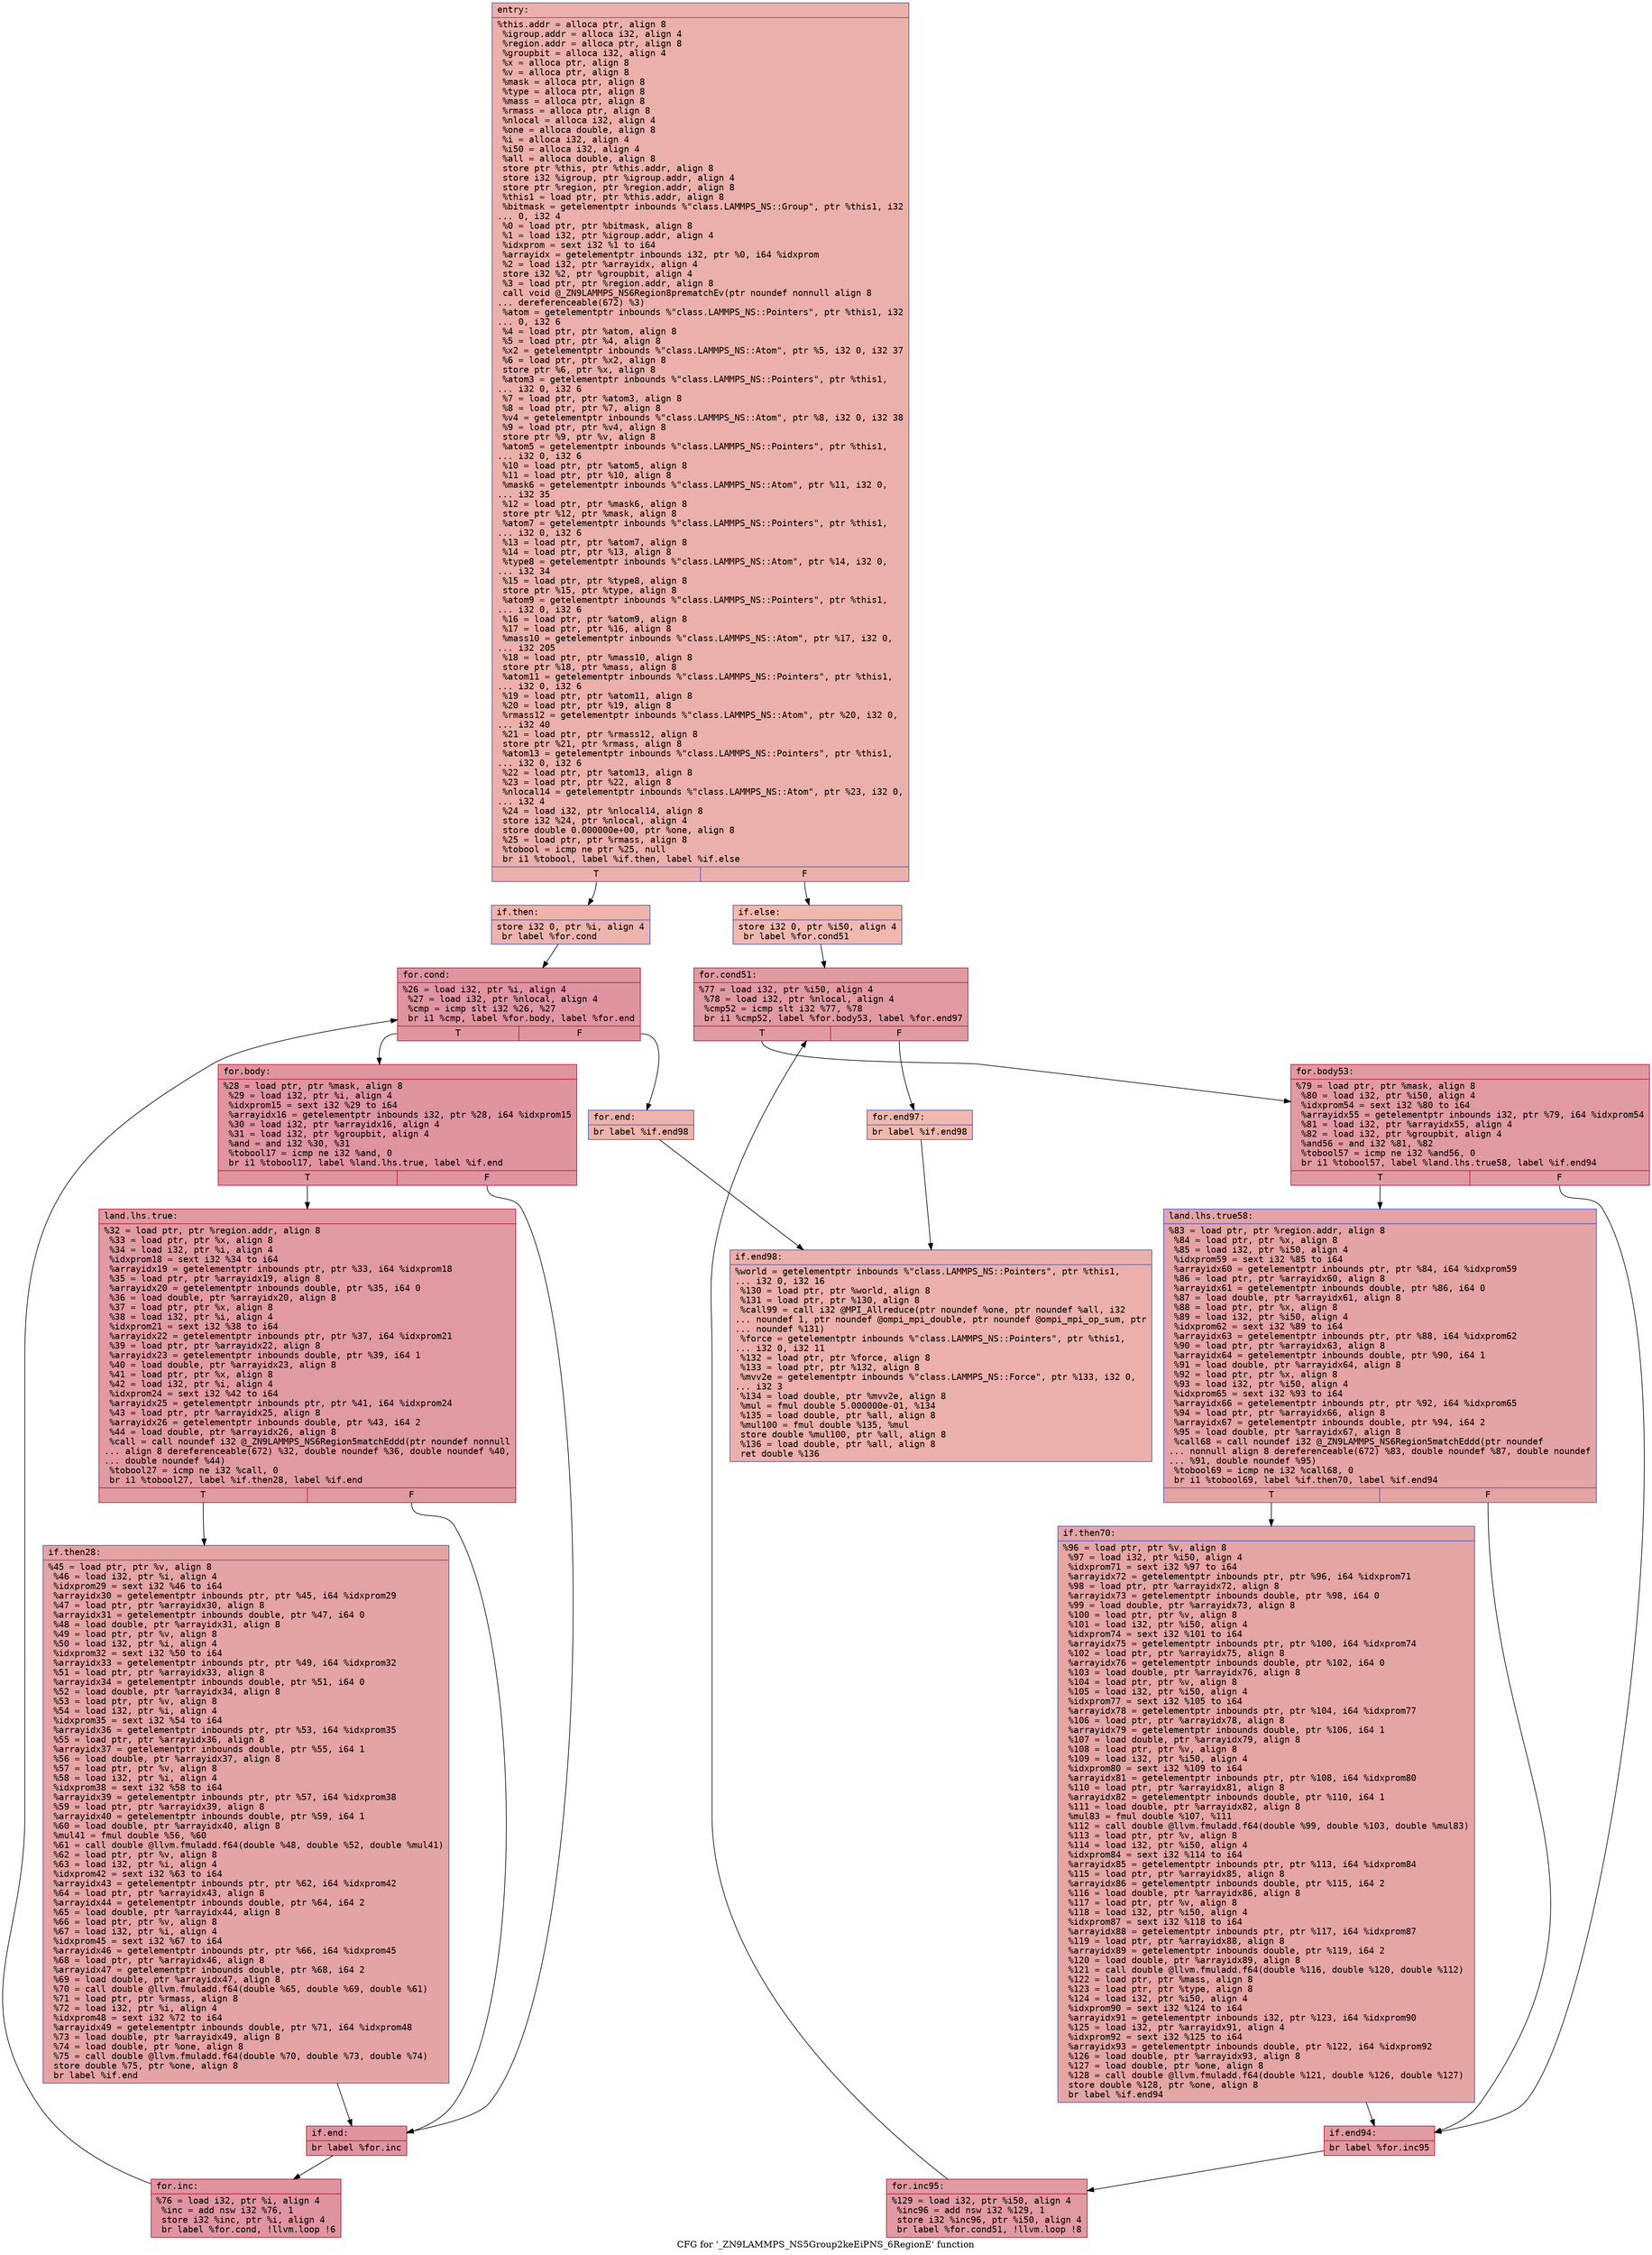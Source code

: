 digraph "CFG for '_ZN9LAMMPS_NS5Group2keEiPNS_6RegionE' function" {
	label="CFG for '_ZN9LAMMPS_NS5Group2keEiPNS_6RegionE' function";

	Node0x55ba30447870 [shape=record,color="#3d50c3ff", style=filled, fillcolor="#d24b4070" fontname="Courier",label="{entry:\l|  %this.addr = alloca ptr, align 8\l  %igroup.addr = alloca i32, align 4\l  %region.addr = alloca ptr, align 8\l  %groupbit = alloca i32, align 4\l  %x = alloca ptr, align 8\l  %v = alloca ptr, align 8\l  %mask = alloca ptr, align 8\l  %type = alloca ptr, align 8\l  %mass = alloca ptr, align 8\l  %rmass = alloca ptr, align 8\l  %nlocal = alloca i32, align 4\l  %one = alloca double, align 8\l  %i = alloca i32, align 4\l  %i50 = alloca i32, align 4\l  %all = alloca double, align 8\l  store ptr %this, ptr %this.addr, align 8\l  store i32 %igroup, ptr %igroup.addr, align 4\l  store ptr %region, ptr %region.addr, align 8\l  %this1 = load ptr, ptr %this.addr, align 8\l  %bitmask = getelementptr inbounds %\"class.LAMMPS_NS::Group\", ptr %this1, i32\l... 0, i32 4\l  %0 = load ptr, ptr %bitmask, align 8\l  %1 = load i32, ptr %igroup.addr, align 4\l  %idxprom = sext i32 %1 to i64\l  %arrayidx = getelementptr inbounds i32, ptr %0, i64 %idxprom\l  %2 = load i32, ptr %arrayidx, align 4\l  store i32 %2, ptr %groupbit, align 4\l  %3 = load ptr, ptr %region.addr, align 8\l  call void @_ZN9LAMMPS_NS6Region8prematchEv(ptr noundef nonnull align 8\l... dereferenceable(672) %3)\l  %atom = getelementptr inbounds %\"class.LAMMPS_NS::Pointers\", ptr %this1, i32\l... 0, i32 6\l  %4 = load ptr, ptr %atom, align 8\l  %5 = load ptr, ptr %4, align 8\l  %x2 = getelementptr inbounds %\"class.LAMMPS_NS::Atom\", ptr %5, i32 0, i32 37\l  %6 = load ptr, ptr %x2, align 8\l  store ptr %6, ptr %x, align 8\l  %atom3 = getelementptr inbounds %\"class.LAMMPS_NS::Pointers\", ptr %this1,\l... i32 0, i32 6\l  %7 = load ptr, ptr %atom3, align 8\l  %8 = load ptr, ptr %7, align 8\l  %v4 = getelementptr inbounds %\"class.LAMMPS_NS::Atom\", ptr %8, i32 0, i32 38\l  %9 = load ptr, ptr %v4, align 8\l  store ptr %9, ptr %v, align 8\l  %atom5 = getelementptr inbounds %\"class.LAMMPS_NS::Pointers\", ptr %this1,\l... i32 0, i32 6\l  %10 = load ptr, ptr %atom5, align 8\l  %11 = load ptr, ptr %10, align 8\l  %mask6 = getelementptr inbounds %\"class.LAMMPS_NS::Atom\", ptr %11, i32 0,\l... i32 35\l  %12 = load ptr, ptr %mask6, align 8\l  store ptr %12, ptr %mask, align 8\l  %atom7 = getelementptr inbounds %\"class.LAMMPS_NS::Pointers\", ptr %this1,\l... i32 0, i32 6\l  %13 = load ptr, ptr %atom7, align 8\l  %14 = load ptr, ptr %13, align 8\l  %type8 = getelementptr inbounds %\"class.LAMMPS_NS::Atom\", ptr %14, i32 0,\l... i32 34\l  %15 = load ptr, ptr %type8, align 8\l  store ptr %15, ptr %type, align 8\l  %atom9 = getelementptr inbounds %\"class.LAMMPS_NS::Pointers\", ptr %this1,\l... i32 0, i32 6\l  %16 = load ptr, ptr %atom9, align 8\l  %17 = load ptr, ptr %16, align 8\l  %mass10 = getelementptr inbounds %\"class.LAMMPS_NS::Atom\", ptr %17, i32 0,\l... i32 205\l  %18 = load ptr, ptr %mass10, align 8\l  store ptr %18, ptr %mass, align 8\l  %atom11 = getelementptr inbounds %\"class.LAMMPS_NS::Pointers\", ptr %this1,\l... i32 0, i32 6\l  %19 = load ptr, ptr %atom11, align 8\l  %20 = load ptr, ptr %19, align 8\l  %rmass12 = getelementptr inbounds %\"class.LAMMPS_NS::Atom\", ptr %20, i32 0,\l... i32 40\l  %21 = load ptr, ptr %rmass12, align 8\l  store ptr %21, ptr %rmass, align 8\l  %atom13 = getelementptr inbounds %\"class.LAMMPS_NS::Pointers\", ptr %this1,\l... i32 0, i32 6\l  %22 = load ptr, ptr %atom13, align 8\l  %23 = load ptr, ptr %22, align 8\l  %nlocal14 = getelementptr inbounds %\"class.LAMMPS_NS::Atom\", ptr %23, i32 0,\l... i32 4\l  %24 = load i32, ptr %nlocal14, align 8\l  store i32 %24, ptr %nlocal, align 4\l  store double 0.000000e+00, ptr %one, align 8\l  %25 = load ptr, ptr %rmass, align 8\l  %tobool = icmp ne ptr %25, null\l  br i1 %tobool, label %if.then, label %if.else\l|{<s0>T|<s1>F}}"];
	Node0x55ba30447870:s0 -> Node0x55ba3044b680[tooltip="entry -> if.then\nProbability 62.50%" ];
	Node0x55ba30447870:s1 -> Node0x55ba3044b6f0[tooltip="entry -> if.else\nProbability 37.50%" ];
	Node0x55ba3044b680 [shape=record,color="#3d50c3ff", style=filled, fillcolor="#d6524470" fontname="Courier",label="{if.then:\l|  store i32 0, ptr %i, align 4\l  br label %for.cond\l}"];
	Node0x55ba3044b680 -> Node0x55ba3044b8b0[tooltip="if.then -> for.cond\nProbability 100.00%" ];
	Node0x55ba3044b8b0 [shape=record,color="#b70d28ff", style=filled, fillcolor="#b70d2870" fontname="Courier",label="{for.cond:\l|  %26 = load i32, ptr %i, align 4\l  %27 = load i32, ptr %nlocal, align 4\l  %cmp = icmp slt i32 %26, %27\l  br i1 %cmp, label %for.body, label %for.end\l|{<s0>T|<s1>F}}"];
	Node0x55ba3044b8b0:s0 -> Node0x55ba3044bb20[tooltip="for.cond -> for.body\nProbability 96.88%" ];
	Node0x55ba3044b8b0:s1 -> Node0x55ba3044bba0[tooltip="for.cond -> for.end\nProbability 3.12%" ];
	Node0x55ba3044bb20 [shape=record,color="#b70d28ff", style=filled, fillcolor="#b70d2870" fontname="Courier",label="{for.body:\l|  %28 = load ptr, ptr %mask, align 8\l  %29 = load i32, ptr %i, align 4\l  %idxprom15 = sext i32 %29 to i64\l  %arrayidx16 = getelementptr inbounds i32, ptr %28, i64 %idxprom15\l  %30 = load i32, ptr %arrayidx16, align 4\l  %31 = load i32, ptr %groupbit, align 4\l  %and = and i32 %30, %31\l  %tobool17 = icmp ne i32 %and, 0\l  br i1 %tobool17, label %land.lhs.true, label %if.end\l|{<s0>T|<s1>F}}"];
	Node0x55ba3044bb20:s0 -> Node0x55ba3044c1a0[tooltip="for.body -> land.lhs.true\nProbability 62.50%" ];
	Node0x55ba3044bb20:s1 -> Node0x55ba30449af0[tooltip="for.body -> if.end\nProbability 37.50%" ];
	Node0x55ba3044c1a0 [shape=record,color="#b70d28ff", style=filled, fillcolor="#bb1b2c70" fontname="Courier",label="{land.lhs.true:\l|  %32 = load ptr, ptr %region.addr, align 8\l  %33 = load ptr, ptr %x, align 8\l  %34 = load i32, ptr %i, align 4\l  %idxprom18 = sext i32 %34 to i64\l  %arrayidx19 = getelementptr inbounds ptr, ptr %33, i64 %idxprom18\l  %35 = load ptr, ptr %arrayidx19, align 8\l  %arrayidx20 = getelementptr inbounds double, ptr %35, i64 0\l  %36 = load double, ptr %arrayidx20, align 8\l  %37 = load ptr, ptr %x, align 8\l  %38 = load i32, ptr %i, align 4\l  %idxprom21 = sext i32 %38 to i64\l  %arrayidx22 = getelementptr inbounds ptr, ptr %37, i64 %idxprom21\l  %39 = load ptr, ptr %arrayidx22, align 8\l  %arrayidx23 = getelementptr inbounds double, ptr %39, i64 1\l  %40 = load double, ptr %arrayidx23, align 8\l  %41 = load ptr, ptr %x, align 8\l  %42 = load i32, ptr %i, align 4\l  %idxprom24 = sext i32 %42 to i64\l  %arrayidx25 = getelementptr inbounds ptr, ptr %41, i64 %idxprom24\l  %43 = load ptr, ptr %arrayidx25, align 8\l  %arrayidx26 = getelementptr inbounds double, ptr %43, i64 2\l  %44 = load double, ptr %arrayidx26, align 8\l  %call = call noundef i32 @_ZN9LAMMPS_NS6Region5matchEddd(ptr noundef nonnull\l... align 8 dereferenceable(672) %32, double noundef %36, double noundef %40,\l... double noundef %44)\l  %tobool27 = icmp ne i32 %call, 0\l  br i1 %tobool27, label %if.then28, label %if.end\l|{<s0>T|<s1>F}}"];
	Node0x55ba3044c1a0:s0 -> Node0x55ba3044d610[tooltip="land.lhs.true -> if.then28\nProbability 62.50%" ];
	Node0x55ba3044c1a0:s1 -> Node0x55ba30449af0[tooltip="land.lhs.true -> if.end\nProbability 37.50%" ];
	Node0x55ba3044d610 [shape=record,color="#3d50c3ff", style=filled, fillcolor="#c32e3170" fontname="Courier",label="{if.then28:\l|  %45 = load ptr, ptr %v, align 8\l  %46 = load i32, ptr %i, align 4\l  %idxprom29 = sext i32 %46 to i64\l  %arrayidx30 = getelementptr inbounds ptr, ptr %45, i64 %idxprom29\l  %47 = load ptr, ptr %arrayidx30, align 8\l  %arrayidx31 = getelementptr inbounds double, ptr %47, i64 0\l  %48 = load double, ptr %arrayidx31, align 8\l  %49 = load ptr, ptr %v, align 8\l  %50 = load i32, ptr %i, align 4\l  %idxprom32 = sext i32 %50 to i64\l  %arrayidx33 = getelementptr inbounds ptr, ptr %49, i64 %idxprom32\l  %51 = load ptr, ptr %arrayidx33, align 8\l  %arrayidx34 = getelementptr inbounds double, ptr %51, i64 0\l  %52 = load double, ptr %arrayidx34, align 8\l  %53 = load ptr, ptr %v, align 8\l  %54 = load i32, ptr %i, align 4\l  %idxprom35 = sext i32 %54 to i64\l  %arrayidx36 = getelementptr inbounds ptr, ptr %53, i64 %idxprom35\l  %55 = load ptr, ptr %arrayidx36, align 8\l  %arrayidx37 = getelementptr inbounds double, ptr %55, i64 1\l  %56 = load double, ptr %arrayidx37, align 8\l  %57 = load ptr, ptr %v, align 8\l  %58 = load i32, ptr %i, align 4\l  %idxprom38 = sext i32 %58 to i64\l  %arrayidx39 = getelementptr inbounds ptr, ptr %57, i64 %idxprom38\l  %59 = load ptr, ptr %arrayidx39, align 8\l  %arrayidx40 = getelementptr inbounds double, ptr %59, i64 1\l  %60 = load double, ptr %arrayidx40, align 8\l  %mul41 = fmul double %56, %60\l  %61 = call double @llvm.fmuladd.f64(double %48, double %52, double %mul41)\l  %62 = load ptr, ptr %v, align 8\l  %63 = load i32, ptr %i, align 4\l  %idxprom42 = sext i32 %63 to i64\l  %arrayidx43 = getelementptr inbounds ptr, ptr %62, i64 %idxprom42\l  %64 = load ptr, ptr %arrayidx43, align 8\l  %arrayidx44 = getelementptr inbounds double, ptr %64, i64 2\l  %65 = load double, ptr %arrayidx44, align 8\l  %66 = load ptr, ptr %v, align 8\l  %67 = load i32, ptr %i, align 4\l  %idxprom45 = sext i32 %67 to i64\l  %arrayidx46 = getelementptr inbounds ptr, ptr %66, i64 %idxprom45\l  %68 = load ptr, ptr %arrayidx46, align 8\l  %arrayidx47 = getelementptr inbounds double, ptr %68, i64 2\l  %69 = load double, ptr %arrayidx47, align 8\l  %70 = call double @llvm.fmuladd.f64(double %65, double %69, double %61)\l  %71 = load ptr, ptr %rmass, align 8\l  %72 = load i32, ptr %i, align 4\l  %idxprom48 = sext i32 %72 to i64\l  %arrayidx49 = getelementptr inbounds double, ptr %71, i64 %idxprom48\l  %73 = load double, ptr %arrayidx49, align 8\l  %74 = load double, ptr %one, align 8\l  %75 = call double @llvm.fmuladd.f64(double %70, double %73, double %74)\l  store double %75, ptr %one, align 8\l  br label %if.end\l}"];
	Node0x55ba3044d610 -> Node0x55ba30449af0[tooltip="if.then28 -> if.end\nProbability 100.00%" ];
	Node0x55ba30449af0 [shape=record,color="#b70d28ff", style=filled, fillcolor="#b70d2870" fontname="Courier",label="{if.end:\l|  br label %for.inc\l}"];
	Node0x55ba30449af0 -> Node0x55ba30450100[tooltip="if.end -> for.inc\nProbability 100.00%" ];
	Node0x55ba30450100 [shape=record,color="#b70d28ff", style=filled, fillcolor="#b70d2870" fontname="Courier",label="{for.inc:\l|  %76 = load i32, ptr %i, align 4\l  %inc = add nsw i32 %76, 1\l  store i32 %inc, ptr %i, align 4\l  br label %for.cond, !llvm.loop !6\l}"];
	Node0x55ba30450100 -> Node0x55ba3044b8b0[tooltip="for.inc -> for.cond\nProbability 100.00%" ];
	Node0x55ba3044bba0 [shape=record,color="#3d50c3ff", style=filled, fillcolor="#d6524470" fontname="Courier",label="{for.end:\l|  br label %if.end98\l}"];
	Node0x55ba3044bba0 -> Node0x55ba30450530[tooltip="for.end -> if.end98\nProbability 100.00%" ];
	Node0x55ba3044b6f0 [shape=record,color="#3d50c3ff", style=filled, fillcolor="#dc5d4a70" fontname="Courier",label="{if.else:\l|  store i32 0, ptr %i50, align 4\l  br label %for.cond51\l}"];
	Node0x55ba3044b6f0 -> Node0x55ba30450690[tooltip="if.else -> for.cond51\nProbability 100.00%" ];
	Node0x55ba30450690 [shape=record,color="#b70d28ff", style=filled, fillcolor="#bb1b2c70" fontname="Courier",label="{for.cond51:\l|  %77 = load i32, ptr %i50, align 4\l  %78 = load i32, ptr %nlocal, align 4\l  %cmp52 = icmp slt i32 %77, %78\l  br i1 %cmp52, label %for.body53, label %for.end97\l|{<s0>T|<s1>F}}"];
	Node0x55ba30450690:s0 -> Node0x55ba30450900[tooltip="for.cond51 -> for.body53\nProbability 96.88%" ];
	Node0x55ba30450690:s1 -> Node0x55ba30450980[tooltip="for.cond51 -> for.end97\nProbability 3.12%" ];
	Node0x55ba30450900 [shape=record,color="#b70d28ff", style=filled, fillcolor="#bb1b2c70" fontname="Courier",label="{for.body53:\l|  %79 = load ptr, ptr %mask, align 8\l  %80 = load i32, ptr %i50, align 4\l  %idxprom54 = sext i32 %80 to i64\l  %arrayidx55 = getelementptr inbounds i32, ptr %79, i64 %idxprom54\l  %81 = load i32, ptr %arrayidx55, align 4\l  %82 = load i32, ptr %groupbit, align 4\l  %and56 = and i32 %81, %82\l  %tobool57 = icmp ne i32 %and56, 0\l  br i1 %tobool57, label %land.lhs.true58, label %if.end94\l|{<s0>T|<s1>F}}"];
	Node0x55ba30450900:s0 -> Node0x55ba30450f90[tooltip="for.body53 -> land.lhs.true58\nProbability 62.50%" ];
	Node0x55ba30450900:s1 -> Node0x55ba30451010[tooltip="for.body53 -> if.end94\nProbability 37.50%" ];
	Node0x55ba30450f90 [shape=record,color="#3d50c3ff", style=filled, fillcolor="#c32e3170" fontname="Courier",label="{land.lhs.true58:\l|  %83 = load ptr, ptr %region.addr, align 8\l  %84 = load ptr, ptr %x, align 8\l  %85 = load i32, ptr %i50, align 4\l  %idxprom59 = sext i32 %85 to i64\l  %arrayidx60 = getelementptr inbounds ptr, ptr %84, i64 %idxprom59\l  %86 = load ptr, ptr %arrayidx60, align 8\l  %arrayidx61 = getelementptr inbounds double, ptr %86, i64 0\l  %87 = load double, ptr %arrayidx61, align 8\l  %88 = load ptr, ptr %x, align 8\l  %89 = load i32, ptr %i50, align 4\l  %idxprom62 = sext i32 %89 to i64\l  %arrayidx63 = getelementptr inbounds ptr, ptr %88, i64 %idxprom62\l  %90 = load ptr, ptr %arrayidx63, align 8\l  %arrayidx64 = getelementptr inbounds double, ptr %90, i64 1\l  %91 = load double, ptr %arrayidx64, align 8\l  %92 = load ptr, ptr %x, align 8\l  %93 = load i32, ptr %i50, align 4\l  %idxprom65 = sext i32 %93 to i64\l  %arrayidx66 = getelementptr inbounds ptr, ptr %92, i64 %idxprom65\l  %94 = load ptr, ptr %arrayidx66, align 8\l  %arrayidx67 = getelementptr inbounds double, ptr %94, i64 2\l  %95 = load double, ptr %arrayidx67, align 8\l  %call68 = call noundef i32 @_ZN9LAMMPS_NS6Region5matchEddd(ptr noundef\l... nonnull align 8 dereferenceable(672) %83, double noundef %87, double noundef\l... %91, double noundef %95)\l  %tobool69 = icmp ne i32 %call68, 0\l  br i1 %tobool69, label %if.then70, label %if.end94\l|{<s0>T|<s1>F}}"];
	Node0x55ba30450f90:s0 -> Node0x55ba3044dc80[tooltip="land.lhs.true58 -> if.then70\nProbability 62.50%" ];
	Node0x55ba30450f90:s1 -> Node0x55ba30451010[tooltip="land.lhs.true58 -> if.end94\nProbability 37.50%" ];
	Node0x55ba3044dc80 [shape=record,color="#3d50c3ff", style=filled, fillcolor="#c5333470" fontname="Courier",label="{if.then70:\l|  %96 = load ptr, ptr %v, align 8\l  %97 = load i32, ptr %i50, align 4\l  %idxprom71 = sext i32 %97 to i64\l  %arrayidx72 = getelementptr inbounds ptr, ptr %96, i64 %idxprom71\l  %98 = load ptr, ptr %arrayidx72, align 8\l  %arrayidx73 = getelementptr inbounds double, ptr %98, i64 0\l  %99 = load double, ptr %arrayidx73, align 8\l  %100 = load ptr, ptr %v, align 8\l  %101 = load i32, ptr %i50, align 4\l  %idxprom74 = sext i32 %101 to i64\l  %arrayidx75 = getelementptr inbounds ptr, ptr %100, i64 %idxprom74\l  %102 = load ptr, ptr %arrayidx75, align 8\l  %arrayidx76 = getelementptr inbounds double, ptr %102, i64 0\l  %103 = load double, ptr %arrayidx76, align 8\l  %104 = load ptr, ptr %v, align 8\l  %105 = load i32, ptr %i50, align 4\l  %idxprom77 = sext i32 %105 to i64\l  %arrayidx78 = getelementptr inbounds ptr, ptr %104, i64 %idxprom77\l  %106 = load ptr, ptr %arrayidx78, align 8\l  %arrayidx79 = getelementptr inbounds double, ptr %106, i64 1\l  %107 = load double, ptr %arrayidx79, align 8\l  %108 = load ptr, ptr %v, align 8\l  %109 = load i32, ptr %i50, align 4\l  %idxprom80 = sext i32 %109 to i64\l  %arrayidx81 = getelementptr inbounds ptr, ptr %108, i64 %idxprom80\l  %110 = load ptr, ptr %arrayidx81, align 8\l  %arrayidx82 = getelementptr inbounds double, ptr %110, i64 1\l  %111 = load double, ptr %arrayidx82, align 8\l  %mul83 = fmul double %107, %111\l  %112 = call double @llvm.fmuladd.f64(double %99, double %103, double %mul83)\l  %113 = load ptr, ptr %v, align 8\l  %114 = load i32, ptr %i50, align 4\l  %idxprom84 = sext i32 %114 to i64\l  %arrayidx85 = getelementptr inbounds ptr, ptr %113, i64 %idxprom84\l  %115 = load ptr, ptr %arrayidx85, align 8\l  %arrayidx86 = getelementptr inbounds double, ptr %115, i64 2\l  %116 = load double, ptr %arrayidx86, align 8\l  %117 = load ptr, ptr %v, align 8\l  %118 = load i32, ptr %i50, align 4\l  %idxprom87 = sext i32 %118 to i64\l  %arrayidx88 = getelementptr inbounds ptr, ptr %117, i64 %idxprom87\l  %119 = load ptr, ptr %arrayidx88, align 8\l  %arrayidx89 = getelementptr inbounds double, ptr %119, i64 2\l  %120 = load double, ptr %arrayidx89, align 8\l  %121 = call double @llvm.fmuladd.f64(double %116, double %120, double %112)\l  %122 = load ptr, ptr %mass, align 8\l  %123 = load ptr, ptr %type, align 8\l  %124 = load i32, ptr %i50, align 4\l  %idxprom90 = sext i32 %124 to i64\l  %arrayidx91 = getelementptr inbounds i32, ptr %123, i64 %idxprom90\l  %125 = load i32, ptr %arrayidx91, align 4\l  %idxprom92 = sext i32 %125 to i64\l  %arrayidx93 = getelementptr inbounds double, ptr %122, i64 %idxprom92\l  %126 = load double, ptr %arrayidx93, align 8\l  %127 = load double, ptr %one, align 8\l  %128 = call double @llvm.fmuladd.f64(double %121, double %126, double %127)\l  store double %128, ptr %one, align 8\l  br label %if.end94\l}"];
	Node0x55ba3044dc80 -> Node0x55ba30451010[tooltip="if.then70 -> if.end94\nProbability 100.00%" ];
	Node0x55ba30451010 [shape=record,color="#b70d28ff", style=filled, fillcolor="#bb1b2c70" fontname="Courier",label="{if.end94:\l|  br label %for.inc95\l}"];
	Node0x55ba30451010 -> Node0x55ba30455530[tooltip="if.end94 -> for.inc95\nProbability 100.00%" ];
	Node0x55ba30455530 [shape=record,color="#b70d28ff", style=filled, fillcolor="#bb1b2c70" fontname="Courier",label="{for.inc95:\l|  %129 = load i32, ptr %i50, align 4\l  %inc96 = add nsw i32 %129, 1\l  store i32 %inc96, ptr %i50, align 4\l  br label %for.cond51, !llvm.loop !8\l}"];
	Node0x55ba30455530 -> Node0x55ba30450690[tooltip="for.inc95 -> for.cond51\nProbability 100.00%" ];
	Node0x55ba30450980 [shape=record,color="#3d50c3ff", style=filled, fillcolor="#dc5d4a70" fontname="Courier",label="{for.end97:\l|  br label %if.end98\l}"];
	Node0x55ba30450980 -> Node0x55ba30450530[tooltip="for.end97 -> if.end98\nProbability 100.00%" ];
	Node0x55ba30450530 [shape=record,color="#3d50c3ff", style=filled, fillcolor="#d24b4070" fontname="Courier",label="{if.end98:\l|  %world = getelementptr inbounds %\"class.LAMMPS_NS::Pointers\", ptr %this1,\l... i32 0, i32 16\l  %130 = load ptr, ptr %world, align 8\l  %131 = load ptr, ptr %130, align 8\l  %call99 = call i32 @MPI_Allreduce(ptr noundef %one, ptr noundef %all, i32\l... noundef 1, ptr noundef @ompi_mpi_double, ptr noundef @ompi_mpi_op_sum, ptr\l... noundef %131)\l  %force = getelementptr inbounds %\"class.LAMMPS_NS::Pointers\", ptr %this1,\l... i32 0, i32 11\l  %132 = load ptr, ptr %force, align 8\l  %133 = load ptr, ptr %132, align 8\l  %mvv2e = getelementptr inbounds %\"class.LAMMPS_NS::Force\", ptr %133, i32 0,\l... i32 3\l  %134 = load double, ptr %mvv2e, align 8\l  %mul = fmul double 5.000000e-01, %134\l  %135 = load double, ptr %all, align 8\l  %mul100 = fmul double %135, %mul\l  store double %mul100, ptr %all, align 8\l  %136 = load double, ptr %all, align 8\l  ret double %136\l}"];
}
